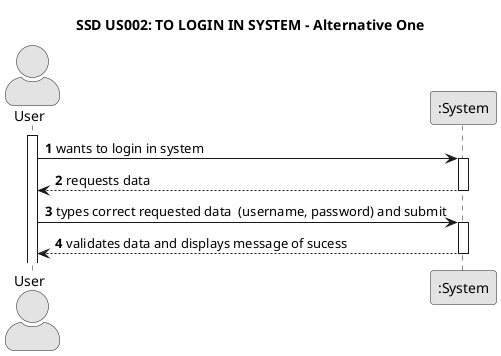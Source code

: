 @startuml
skinparam monochrome true
skinparam packageStyle rectangle
skinparam shadowing false
skinparam actorStyle awesome

title SSD US002: TO LOGIN IN SYSTEM - Alternative One

autonumber

actor "User" as User
participant ":System" as System

activate User

    User -> System : wants to login in system
    activate System

        System --> User : requests data
    deactivate System

    User -> System : types correct requested data  (username, password) and submit
    activate System

        System --> User : validates data and displays message of sucess
    deactivate System

@enduml